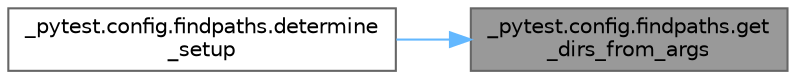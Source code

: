 digraph "_pytest.config.findpaths.get_dirs_from_args"
{
 // LATEX_PDF_SIZE
  bgcolor="transparent";
  edge [fontname=Helvetica,fontsize=10,labelfontname=Helvetica,labelfontsize=10];
  node [fontname=Helvetica,fontsize=10,shape=box,height=0.2,width=0.4];
  rankdir="RL";
  Node1 [id="Node000001",label="_pytest.config.findpaths.get\l_dirs_from_args",height=0.2,width=0.4,color="gray40", fillcolor="grey60", style="filled", fontcolor="black",tooltip=" "];
  Node1 -> Node2 [id="edge1_Node000001_Node000002",dir="back",color="steelblue1",style="solid",tooltip=" "];
  Node2 [id="Node000002",label="_pytest.config.findpaths.determine\l_setup",height=0.2,width=0.4,color="grey40", fillcolor="white", style="filled",URL="$namespace__pytest_1_1config_1_1findpaths.html#a64bfe67538c2887a0fe548f5002b5ccf",tooltip=" "];
}
